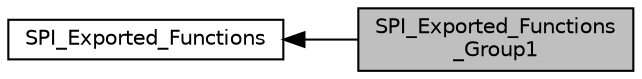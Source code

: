 digraph "SPI_Exported_Functions_Group1"
{
  edge [fontname="Helvetica",fontsize="10",labelfontname="Helvetica",labelfontsize="10"];
  node [fontname="Helvetica",fontsize="10",shape=box];
  rankdir=LR;
  Node2 [label="SPI_Exported_Functions",height=0.2,width=0.4,color="black", fillcolor="white", style="filled",URL="$group___s_p_i___exported___functions.html",tooltip=" "];
  Node1 [label="SPI_Exported_Functions\l_Group1",height=0.2,width=0.4,color="black", fillcolor="grey75", style="filled", fontcolor="black",tooltip=" "];
  Node2->Node1 [shape=plaintext, dir="back", style="solid"];
}
